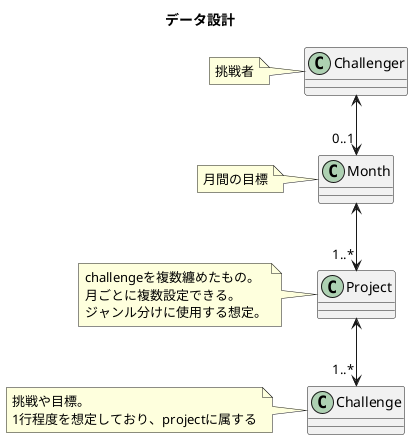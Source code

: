 @startuml
title データ設計
class Challenger
note left:挑戦者
class Month
note left: 月間の目標
class Project
note left: challengeを複数纏めたもの。\n月ごとに複数設定できる。\nジャンル分けに使用する想定。
class Challenge
note left: 挑戦や目標。\n1行程度を想定しており、projectに属する

Challenger <-->"0..1" Month
Month <-->"1..*"Project
Project <--> "1..*" Challenge

@enduml

